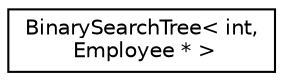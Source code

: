 digraph "Graphical Class Hierarchy"
{
  edge [fontname="Helvetica",fontsize="10",labelfontname="Helvetica",labelfontsize="10"];
  node [fontname="Helvetica",fontsize="10",shape=record];
  rankdir="LR";
  Node1 [label="BinarySearchTree\< int,\l Employee * \>",height=0.2,width=0.4,color="black", fillcolor="white", style="filled",URL="$classBinarySearchTree.html"];
}
